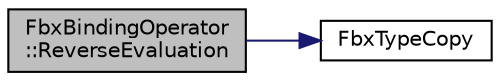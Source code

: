 digraph "FbxBindingOperator::ReverseEvaluation"
{
  edge [fontname="Helvetica",fontsize="10",labelfontname="Helvetica",labelfontsize="10"];
  node [fontname="Helvetica",fontsize="10",shape=record];
  rankdir="LR";
  Node27 [label="FbxBindingOperator\l::ReverseEvaluation",height=0.2,width=0.4,color="black", fillcolor="grey75", style="filled", fontcolor="black"];
  Node27 -> Node28 [color="midnightblue",fontsize="10",style="solid",fontname="Helvetica"];
  Node28 [label="FbxTypeCopy",height=0.2,width=0.4,color="black", fillcolor="white", style="filled",URL="$fbxpropertytypes_8h.html#aa84afc41ca06f90eb4e56fa7a2c8c791"];
}
